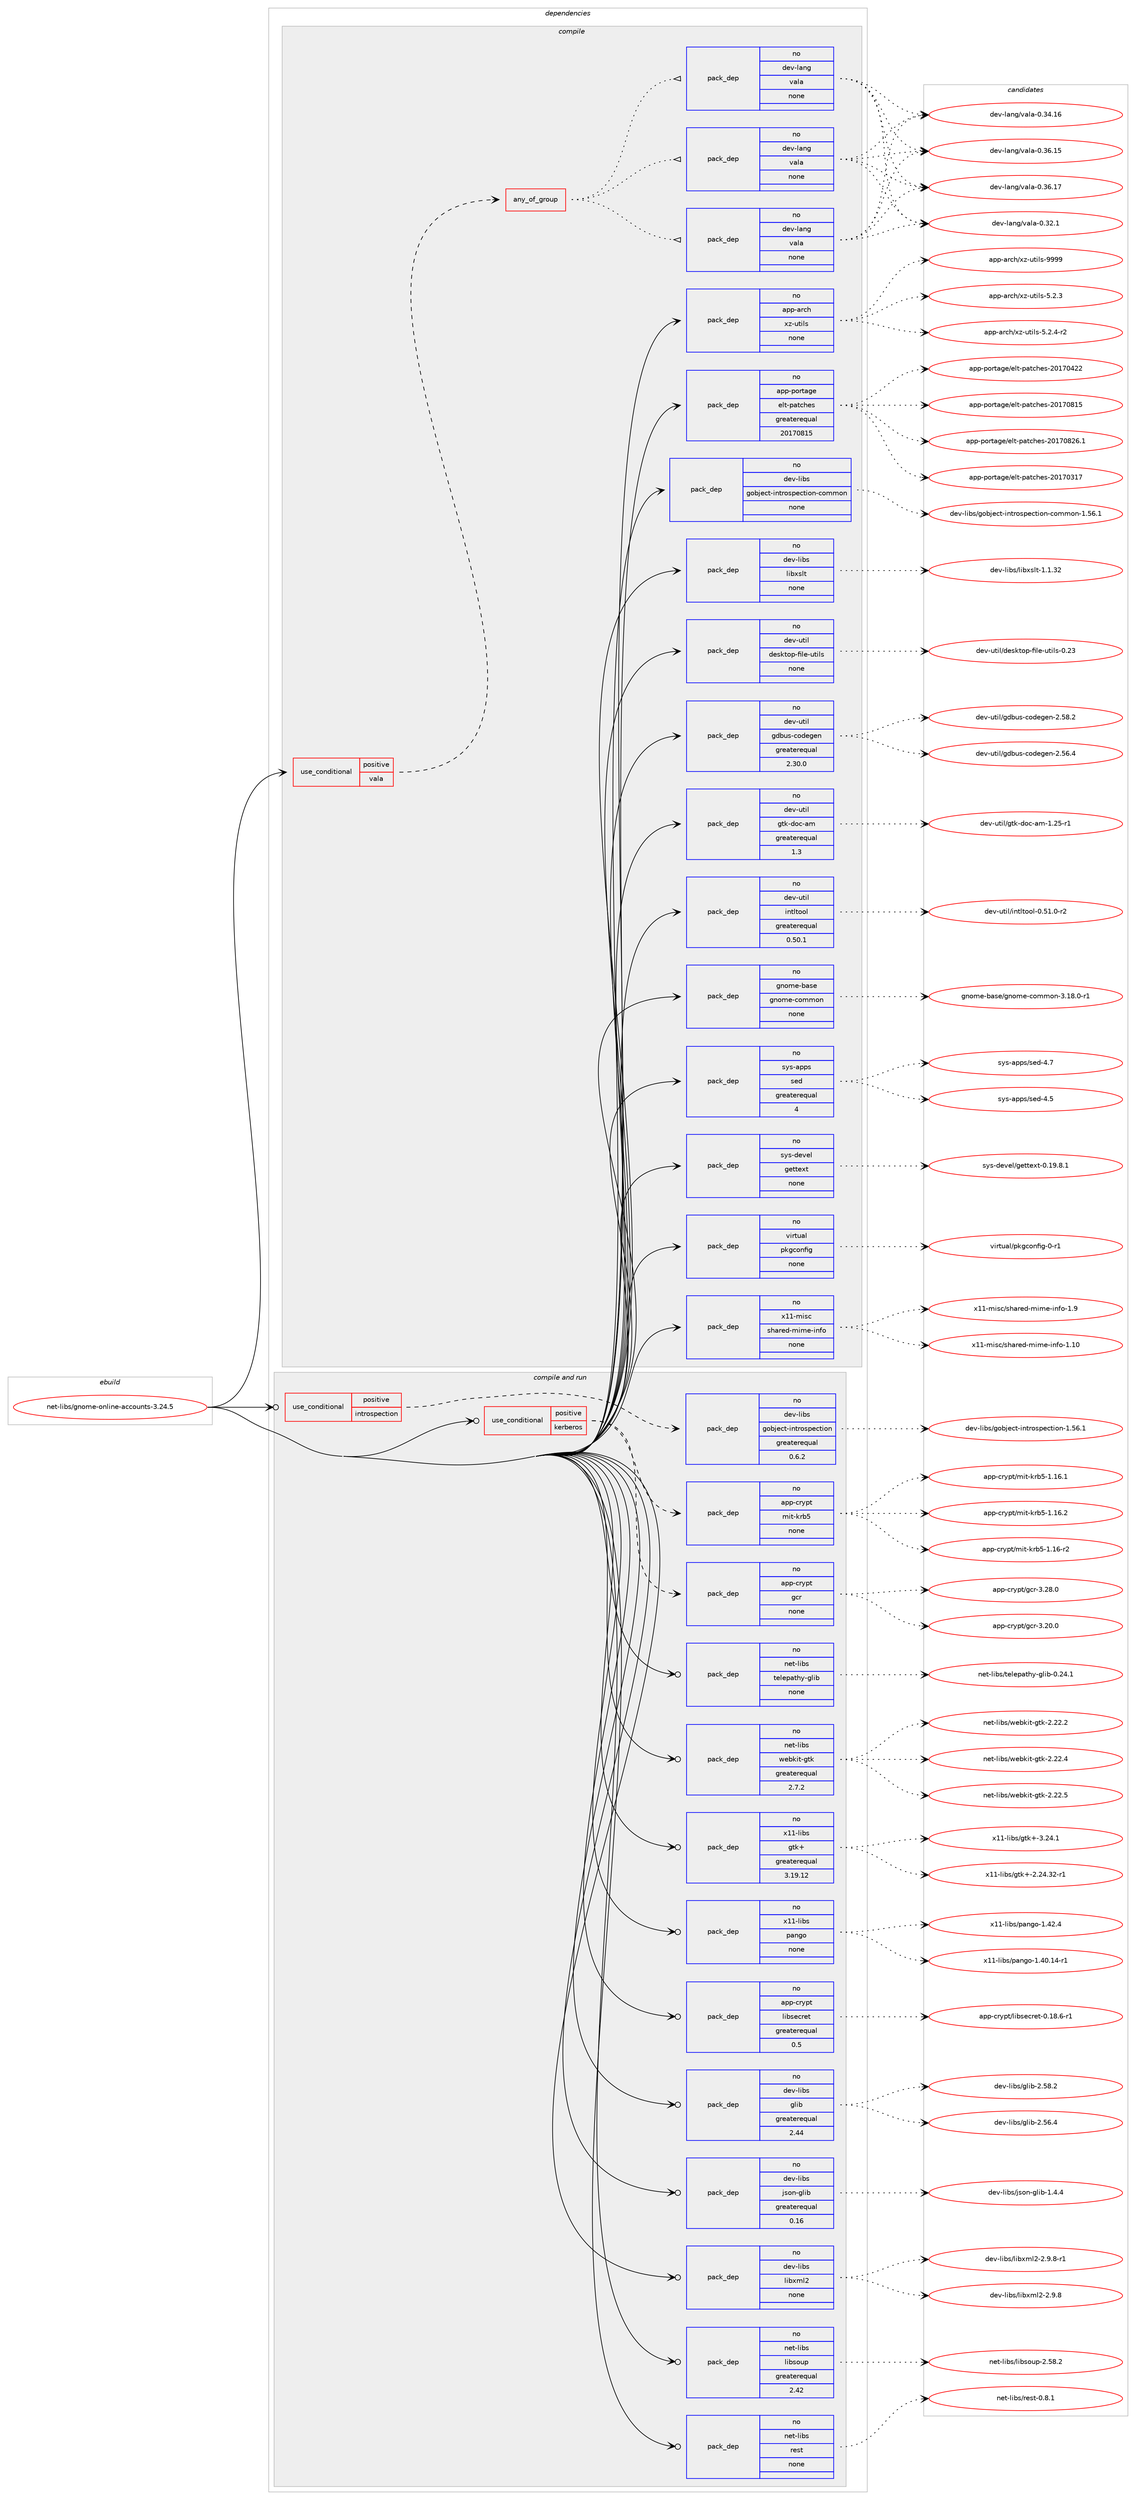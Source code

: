 digraph prolog {

# *************
# Graph options
# *************

newrank=true;
concentrate=true;
compound=true;
graph [rankdir=LR,fontname=Helvetica,fontsize=10,ranksep=1.5];#, ranksep=2.5, nodesep=0.2];
edge  [arrowhead=vee];
node  [fontname=Helvetica,fontsize=10];

# **********
# The ebuild
# **********

subgraph cluster_leftcol {
color=gray;
rank=same;
label=<<i>ebuild</i>>;
id [label="net-libs/gnome-online-accounts-3.24.5", color=red, width=4, href="../net-libs/gnome-online-accounts-3.24.5.svg"];
}

# ****************
# The dependencies
# ****************

subgraph cluster_midcol {
color=gray;
label=<<i>dependencies</i>>;
subgraph cluster_compile {
fillcolor="#eeeeee";
style=filled;
label=<<i>compile</i>>;
subgraph cond670 {
dependency3949 [label=<<TABLE BORDER="0" CELLBORDER="1" CELLSPACING="0" CELLPADDING="4"><TR><TD ROWSPAN="3" CELLPADDING="10">use_conditional</TD></TR><TR><TD>positive</TD></TR><TR><TD>vala</TD></TR></TABLE>>, shape=none, color=red];
subgraph any108 {
dependency3950 [label=<<TABLE BORDER="0" CELLBORDER="1" CELLSPACING="0" CELLPADDING="4"><TR><TD CELLPADDING="10">any_of_group</TD></TR></TABLE>>, shape=none, color=red];subgraph pack3170 {
dependency3951 [label=<<TABLE BORDER="0" CELLBORDER="1" CELLSPACING="0" CELLPADDING="4" WIDTH="220"><TR><TD ROWSPAN="6" CELLPADDING="30">pack_dep</TD></TR><TR><TD WIDTH="110">no</TD></TR><TR><TD>dev-lang</TD></TR><TR><TD>vala</TD></TR><TR><TD>none</TD></TR><TR><TD></TD></TR></TABLE>>, shape=none, color=blue];
}
dependency3950:e -> dependency3951:w [weight=20,style="dotted",arrowhead="oinv"];
subgraph pack3171 {
dependency3952 [label=<<TABLE BORDER="0" CELLBORDER="1" CELLSPACING="0" CELLPADDING="4" WIDTH="220"><TR><TD ROWSPAN="6" CELLPADDING="30">pack_dep</TD></TR><TR><TD WIDTH="110">no</TD></TR><TR><TD>dev-lang</TD></TR><TR><TD>vala</TD></TR><TR><TD>none</TD></TR><TR><TD></TD></TR></TABLE>>, shape=none, color=blue];
}
dependency3950:e -> dependency3952:w [weight=20,style="dotted",arrowhead="oinv"];
subgraph pack3172 {
dependency3953 [label=<<TABLE BORDER="0" CELLBORDER="1" CELLSPACING="0" CELLPADDING="4" WIDTH="220"><TR><TD ROWSPAN="6" CELLPADDING="30">pack_dep</TD></TR><TR><TD WIDTH="110">no</TD></TR><TR><TD>dev-lang</TD></TR><TR><TD>vala</TD></TR><TR><TD>none</TD></TR><TR><TD></TD></TR></TABLE>>, shape=none, color=blue];
}
dependency3950:e -> dependency3953:w [weight=20,style="dotted",arrowhead="oinv"];
}
dependency3949:e -> dependency3950:w [weight=20,style="dashed",arrowhead="vee"];
}
id:e -> dependency3949:w [weight=20,style="solid",arrowhead="vee"];
subgraph pack3173 {
dependency3954 [label=<<TABLE BORDER="0" CELLBORDER="1" CELLSPACING="0" CELLPADDING="4" WIDTH="220"><TR><TD ROWSPAN="6" CELLPADDING="30">pack_dep</TD></TR><TR><TD WIDTH="110">no</TD></TR><TR><TD>app-arch</TD></TR><TR><TD>xz-utils</TD></TR><TR><TD>none</TD></TR><TR><TD></TD></TR></TABLE>>, shape=none, color=blue];
}
id:e -> dependency3954:w [weight=20,style="solid",arrowhead="vee"];
subgraph pack3174 {
dependency3955 [label=<<TABLE BORDER="0" CELLBORDER="1" CELLSPACING="0" CELLPADDING="4" WIDTH="220"><TR><TD ROWSPAN="6" CELLPADDING="30">pack_dep</TD></TR><TR><TD WIDTH="110">no</TD></TR><TR><TD>app-portage</TD></TR><TR><TD>elt-patches</TD></TR><TR><TD>greaterequal</TD></TR><TR><TD>20170815</TD></TR></TABLE>>, shape=none, color=blue];
}
id:e -> dependency3955:w [weight=20,style="solid",arrowhead="vee"];
subgraph pack3175 {
dependency3956 [label=<<TABLE BORDER="0" CELLBORDER="1" CELLSPACING="0" CELLPADDING="4" WIDTH="220"><TR><TD ROWSPAN="6" CELLPADDING="30">pack_dep</TD></TR><TR><TD WIDTH="110">no</TD></TR><TR><TD>dev-libs</TD></TR><TR><TD>gobject-introspection-common</TD></TR><TR><TD>none</TD></TR><TR><TD></TD></TR></TABLE>>, shape=none, color=blue];
}
id:e -> dependency3956:w [weight=20,style="solid",arrowhead="vee"];
subgraph pack3176 {
dependency3957 [label=<<TABLE BORDER="0" CELLBORDER="1" CELLSPACING="0" CELLPADDING="4" WIDTH="220"><TR><TD ROWSPAN="6" CELLPADDING="30">pack_dep</TD></TR><TR><TD WIDTH="110">no</TD></TR><TR><TD>dev-libs</TD></TR><TR><TD>libxslt</TD></TR><TR><TD>none</TD></TR><TR><TD></TD></TR></TABLE>>, shape=none, color=blue];
}
id:e -> dependency3957:w [weight=20,style="solid",arrowhead="vee"];
subgraph pack3177 {
dependency3958 [label=<<TABLE BORDER="0" CELLBORDER="1" CELLSPACING="0" CELLPADDING="4" WIDTH="220"><TR><TD ROWSPAN="6" CELLPADDING="30">pack_dep</TD></TR><TR><TD WIDTH="110">no</TD></TR><TR><TD>dev-util</TD></TR><TR><TD>desktop-file-utils</TD></TR><TR><TD>none</TD></TR><TR><TD></TD></TR></TABLE>>, shape=none, color=blue];
}
id:e -> dependency3958:w [weight=20,style="solid",arrowhead="vee"];
subgraph pack3178 {
dependency3959 [label=<<TABLE BORDER="0" CELLBORDER="1" CELLSPACING="0" CELLPADDING="4" WIDTH="220"><TR><TD ROWSPAN="6" CELLPADDING="30">pack_dep</TD></TR><TR><TD WIDTH="110">no</TD></TR><TR><TD>dev-util</TD></TR><TR><TD>gdbus-codegen</TD></TR><TR><TD>greaterequal</TD></TR><TR><TD>2.30.0</TD></TR></TABLE>>, shape=none, color=blue];
}
id:e -> dependency3959:w [weight=20,style="solid",arrowhead="vee"];
subgraph pack3179 {
dependency3960 [label=<<TABLE BORDER="0" CELLBORDER="1" CELLSPACING="0" CELLPADDING="4" WIDTH="220"><TR><TD ROWSPAN="6" CELLPADDING="30">pack_dep</TD></TR><TR><TD WIDTH="110">no</TD></TR><TR><TD>dev-util</TD></TR><TR><TD>gtk-doc-am</TD></TR><TR><TD>greaterequal</TD></TR><TR><TD>1.3</TD></TR></TABLE>>, shape=none, color=blue];
}
id:e -> dependency3960:w [weight=20,style="solid",arrowhead="vee"];
subgraph pack3180 {
dependency3961 [label=<<TABLE BORDER="0" CELLBORDER="1" CELLSPACING="0" CELLPADDING="4" WIDTH="220"><TR><TD ROWSPAN="6" CELLPADDING="30">pack_dep</TD></TR><TR><TD WIDTH="110">no</TD></TR><TR><TD>dev-util</TD></TR><TR><TD>intltool</TD></TR><TR><TD>greaterequal</TD></TR><TR><TD>0.50.1</TD></TR></TABLE>>, shape=none, color=blue];
}
id:e -> dependency3961:w [weight=20,style="solid",arrowhead="vee"];
subgraph pack3181 {
dependency3962 [label=<<TABLE BORDER="0" CELLBORDER="1" CELLSPACING="0" CELLPADDING="4" WIDTH="220"><TR><TD ROWSPAN="6" CELLPADDING="30">pack_dep</TD></TR><TR><TD WIDTH="110">no</TD></TR><TR><TD>gnome-base</TD></TR><TR><TD>gnome-common</TD></TR><TR><TD>none</TD></TR><TR><TD></TD></TR></TABLE>>, shape=none, color=blue];
}
id:e -> dependency3962:w [weight=20,style="solid",arrowhead="vee"];
subgraph pack3182 {
dependency3963 [label=<<TABLE BORDER="0" CELLBORDER="1" CELLSPACING="0" CELLPADDING="4" WIDTH="220"><TR><TD ROWSPAN="6" CELLPADDING="30">pack_dep</TD></TR><TR><TD WIDTH="110">no</TD></TR><TR><TD>sys-apps</TD></TR><TR><TD>sed</TD></TR><TR><TD>greaterequal</TD></TR><TR><TD>4</TD></TR></TABLE>>, shape=none, color=blue];
}
id:e -> dependency3963:w [weight=20,style="solid",arrowhead="vee"];
subgraph pack3183 {
dependency3964 [label=<<TABLE BORDER="0" CELLBORDER="1" CELLSPACING="0" CELLPADDING="4" WIDTH="220"><TR><TD ROWSPAN="6" CELLPADDING="30">pack_dep</TD></TR><TR><TD WIDTH="110">no</TD></TR><TR><TD>sys-devel</TD></TR><TR><TD>gettext</TD></TR><TR><TD>none</TD></TR><TR><TD></TD></TR></TABLE>>, shape=none, color=blue];
}
id:e -> dependency3964:w [weight=20,style="solid",arrowhead="vee"];
subgraph pack3184 {
dependency3965 [label=<<TABLE BORDER="0" CELLBORDER="1" CELLSPACING="0" CELLPADDING="4" WIDTH="220"><TR><TD ROWSPAN="6" CELLPADDING="30">pack_dep</TD></TR><TR><TD WIDTH="110">no</TD></TR><TR><TD>virtual</TD></TR><TR><TD>pkgconfig</TD></TR><TR><TD>none</TD></TR><TR><TD></TD></TR></TABLE>>, shape=none, color=blue];
}
id:e -> dependency3965:w [weight=20,style="solid",arrowhead="vee"];
subgraph pack3185 {
dependency3966 [label=<<TABLE BORDER="0" CELLBORDER="1" CELLSPACING="0" CELLPADDING="4" WIDTH="220"><TR><TD ROWSPAN="6" CELLPADDING="30">pack_dep</TD></TR><TR><TD WIDTH="110">no</TD></TR><TR><TD>x11-misc</TD></TR><TR><TD>shared-mime-info</TD></TR><TR><TD>none</TD></TR><TR><TD></TD></TR></TABLE>>, shape=none, color=blue];
}
id:e -> dependency3966:w [weight=20,style="solid",arrowhead="vee"];
}
subgraph cluster_compileandrun {
fillcolor="#eeeeee";
style=filled;
label=<<i>compile and run</i>>;
subgraph cond671 {
dependency3967 [label=<<TABLE BORDER="0" CELLBORDER="1" CELLSPACING="0" CELLPADDING="4"><TR><TD ROWSPAN="3" CELLPADDING="10">use_conditional</TD></TR><TR><TD>positive</TD></TR><TR><TD>introspection</TD></TR></TABLE>>, shape=none, color=red];
subgraph pack3186 {
dependency3968 [label=<<TABLE BORDER="0" CELLBORDER="1" CELLSPACING="0" CELLPADDING="4" WIDTH="220"><TR><TD ROWSPAN="6" CELLPADDING="30">pack_dep</TD></TR><TR><TD WIDTH="110">no</TD></TR><TR><TD>dev-libs</TD></TR><TR><TD>gobject-introspection</TD></TR><TR><TD>greaterequal</TD></TR><TR><TD>0.6.2</TD></TR></TABLE>>, shape=none, color=blue];
}
dependency3967:e -> dependency3968:w [weight=20,style="dashed",arrowhead="vee"];
}
id:e -> dependency3967:w [weight=20,style="solid",arrowhead="odotvee"];
subgraph cond672 {
dependency3969 [label=<<TABLE BORDER="0" CELLBORDER="1" CELLSPACING="0" CELLPADDING="4"><TR><TD ROWSPAN="3" CELLPADDING="10">use_conditional</TD></TR><TR><TD>positive</TD></TR><TR><TD>kerberos</TD></TR></TABLE>>, shape=none, color=red];
subgraph pack3187 {
dependency3970 [label=<<TABLE BORDER="0" CELLBORDER="1" CELLSPACING="0" CELLPADDING="4" WIDTH="220"><TR><TD ROWSPAN="6" CELLPADDING="30">pack_dep</TD></TR><TR><TD WIDTH="110">no</TD></TR><TR><TD>app-crypt</TD></TR><TR><TD>gcr</TD></TR><TR><TD>none</TD></TR><TR><TD></TD></TR></TABLE>>, shape=none, color=blue];
}
dependency3969:e -> dependency3970:w [weight=20,style="dashed",arrowhead="vee"];
subgraph pack3188 {
dependency3971 [label=<<TABLE BORDER="0" CELLBORDER="1" CELLSPACING="0" CELLPADDING="4" WIDTH="220"><TR><TD ROWSPAN="6" CELLPADDING="30">pack_dep</TD></TR><TR><TD WIDTH="110">no</TD></TR><TR><TD>app-crypt</TD></TR><TR><TD>mit-krb5</TD></TR><TR><TD>none</TD></TR><TR><TD></TD></TR></TABLE>>, shape=none, color=blue];
}
dependency3969:e -> dependency3971:w [weight=20,style="dashed",arrowhead="vee"];
}
id:e -> dependency3969:w [weight=20,style="solid",arrowhead="odotvee"];
subgraph pack3189 {
dependency3972 [label=<<TABLE BORDER="0" CELLBORDER="1" CELLSPACING="0" CELLPADDING="4" WIDTH="220"><TR><TD ROWSPAN="6" CELLPADDING="30">pack_dep</TD></TR><TR><TD WIDTH="110">no</TD></TR><TR><TD>app-crypt</TD></TR><TR><TD>libsecret</TD></TR><TR><TD>greaterequal</TD></TR><TR><TD>0.5</TD></TR></TABLE>>, shape=none, color=blue];
}
id:e -> dependency3972:w [weight=20,style="solid",arrowhead="odotvee"];
subgraph pack3190 {
dependency3973 [label=<<TABLE BORDER="0" CELLBORDER="1" CELLSPACING="0" CELLPADDING="4" WIDTH="220"><TR><TD ROWSPAN="6" CELLPADDING="30">pack_dep</TD></TR><TR><TD WIDTH="110">no</TD></TR><TR><TD>dev-libs</TD></TR><TR><TD>glib</TD></TR><TR><TD>greaterequal</TD></TR><TR><TD>2.44</TD></TR></TABLE>>, shape=none, color=blue];
}
id:e -> dependency3973:w [weight=20,style="solid",arrowhead="odotvee"];
subgraph pack3191 {
dependency3974 [label=<<TABLE BORDER="0" CELLBORDER="1" CELLSPACING="0" CELLPADDING="4" WIDTH="220"><TR><TD ROWSPAN="6" CELLPADDING="30">pack_dep</TD></TR><TR><TD WIDTH="110">no</TD></TR><TR><TD>dev-libs</TD></TR><TR><TD>json-glib</TD></TR><TR><TD>greaterequal</TD></TR><TR><TD>0.16</TD></TR></TABLE>>, shape=none, color=blue];
}
id:e -> dependency3974:w [weight=20,style="solid",arrowhead="odotvee"];
subgraph pack3192 {
dependency3975 [label=<<TABLE BORDER="0" CELLBORDER="1" CELLSPACING="0" CELLPADDING="4" WIDTH="220"><TR><TD ROWSPAN="6" CELLPADDING="30">pack_dep</TD></TR><TR><TD WIDTH="110">no</TD></TR><TR><TD>dev-libs</TD></TR><TR><TD>libxml2</TD></TR><TR><TD>none</TD></TR><TR><TD></TD></TR></TABLE>>, shape=none, color=blue];
}
id:e -> dependency3975:w [weight=20,style="solid",arrowhead="odotvee"];
subgraph pack3193 {
dependency3976 [label=<<TABLE BORDER="0" CELLBORDER="1" CELLSPACING="0" CELLPADDING="4" WIDTH="220"><TR><TD ROWSPAN="6" CELLPADDING="30">pack_dep</TD></TR><TR><TD WIDTH="110">no</TD></TR><TR><TD>net-libs</TD></TR><TR><TD>libsoup</TD></TR><TR><TD>greaterequal</TD></TR><TR><TD>2.42</TD></TR></TABLE>>, shape=none, color=blue];
}
id:e -> dependency3976:w [weight=20,style="solid",arrowhead="odotvee"];
subgraph pack3194 {
dependency3977 [label=<<TABLE BORDER="0" CELLBORDER="1" CELLSPACING="0" CELLPADDING="4" WIDTH="220"><TR><TD ROWSPAN="6" CELLPADDING="30">pack_dep</TD></TR><TR><TD WIDTH="110">no</TD></TR><TR><TD>net-libs</TD></TR><TR><TD>rest</TD></TR><TR><TD>none</TD></TR><TR><TD></TD></TR></TABLE>>, shape=none, color=blue];
}
id:e -> dependency3977:w [weight=20,style="solid",arrowhead="odotvee"];
subgraph pack3195 {
dependency3978 [label=<<TABLE BORDER="0" CELLBORDER="1" CELLSPACING="0" CELLPADDING="4" WIDTH="220"><TR><TD ROWSPAN="6" CELLPADDING="30">pack_dep</TD></TR><TR><TD WIDTH="110">no</TD></TR><TR><TD>net-libs</TD></TR><TR><TD>telepathy-glib</TD></TR><TR><TD>none</TD></TR><TR><TD></TD></TR></TABLE>>, shape=none, color=blue];
}
id:e -> dependency3978:w [weight=20,style="solid",arrowhead="odotvee"];
subgraph pack3196 {
dependency3979 [label=<<TABLE BORDER="0" CELLBORDER="1" CELLSPACING="0" CELLPADDING="4" WIDTH="220"><TR><TD ROWSPAN="6" CELLPADDING="30">pack_dep</TD></TR><TR><TD WIDTH="110">no</TD></TR><TR><TD>net-libs</TD></TR><TR><TD>webkit-gtk</TD></TR><TR><TD>greaterequal</TD></TR><TR><TD>2.7.2</TD></TR></TABLE>>, shape=none, color=blue];
}
id:e -> dependency3979:w [weight=20,style="solid",arrowhead="odotvee"];
subgraph pack3197 {
dependency3980 [label=<<TABLE BORDER="0" CELLBORDER="1" CELLSPACING="0" CELLPADDING="4" WIDTH="220"><TR><TD ROWSPAN="6" CELLPADDING="30">pack_dep</TD></TR><TR><TD WIDTH="110">no</TD></TR><TR><TD>x11-libs</TD></TR><TR><TD>gtk+</TD></TR><TR><TD>greaterequal</TD></TR><TR><TD>3.19.12</TD></TR></TABLE>>, shape=none, color=blue];
}
id:e -> dependency3980:w [weight=20,style="solid",arrowhead="odotvee"];
subgraph pack3198 {
dependency3981 [label=<<TABLE BORDER="0" CELLBORDER="1" CELLSPACING="0" CELLPADDING="4" WIDTH="220"><TR><TD ROWSPAN="6" CELLPADDING="30">pack_dep</TD></TR><TR><TD WIDTH="110">no</TD></TR><TR><TD>x11-libs</TD></TR><TR><TD>pango</TD></TR><TR><TD>none</TD></TR><TR><TD></TD></TR></TABLE>>, shape=none, color=blue];
}
id:e -> dependency3981:w [weight=20,style="solid",arrowhead="odotvee"];
}
subgraph cluster_run {
fillcolor="#eeeeee";
style=filled;
label=<<i>run</i>>;
}
}

# **************
# The candidates
# **************

subgraph cluster_choices {
rank=same;
color=gray;
label=<<i>candidates</i>>;

subgraph choice3170 {
color=black;
nodesep=1;
choice100101118451089711010347118971089745484651504649 [label="dev-lang/vala-0.32.1", color=red, width=4,href="../dev-lang/vala-0.32.1.svg"];
choice10010111845108971101034711897108974548465152464954 [label="dev-lang/vala-0.34.16", color=red, width=4,href="../dev-lang/vala-0.34.16.svg"];
choice10010111845108971101034711897108974548465154464953 [label="dev-lang/vala-0.36.15", color=red, width=4,href="../dev-lang/vala-0.36.15.svg"];
choice10010111845108971101034711897108974548465154464955 [label="dev-lang/vala-0.36.17", color=red, width=4,href="../dev-lang/vala-0.36.17.svg"];
dependency3951:e -> choice100101118451089711010347118971089745484651504649:w [style=dotted,weight="100"];
dependency3951:e -> choice10010111845108971101034711897108974548465152464954:w [style=dotted,weight="100"];
dependency3951:e -> choice10010111845108971101034711897108974548465154464953:w [style=dotted,weight="100"];
dependency3951:e -> choice10010111845108971101034711897108974548465154464955:w [style=dotted,weight="100"];
}
subgraph choice3171 {
color=black;
nodesep=1;
choice100101118451089711010347118971089745484651504649 [label="dev-lang/vala-0.32.1", color=red, width=4,href="../dev-lang/vala-0.32.1.svg"];
choice10010111845108971101034711897108974548465152464954 [label="dev-lang/vala-0.34.16", color=red, width=4,href="../dev-lang/vala-0.34.16.svg"];
choice10010111845108971101034711897108974548465154464953 [label="dev-lang/vala-0.36.15", color=red, width=4,href="../dev-lang/vala-0.36.15.svg"];
choice10010111845108971101034711897108974548465154464955 [label="dev-lang/vala-0.36.17", color=red, width=4,href="../dev-lang/vala-0.36.17.svg"];
dependency3952:e -> choice100101118451089711010347118971089745484651504649:w [style=dotted,weight="100"];
dependency3952:e -> choice10010111845108971101034711897108974548465152464954:w [style=dotted,weight="100"];
dependency3952:e -> choice10010111845108971101034711897108974548465154464953:w [style=dotted,weight="100"];
dependency3952:e -> choice10010111845108971101034711897108974548465154464955:w [style=dotted,weight="100"];
}
subgraph choice3172 {
color=black;
nodesep=1;
choice100101118451089711010347118971089745484651504649 [label="dev-lang/vala-0.32.1", color=red, width=4,href="../dev-lang/vala-0.32.1.svg"];
choice10010111845108971101034711897108974548465152464954 [label="dev-lang/vala-0.34.16", color=red, width=4,href="../dev-lang/vala-0.34.16.svg"];
choice10010111845108971101034711897108974548465154464953 [label="dev-lang/vala-0.36.15", color=red, width=4,href="../dev-lang/vala-0.36.15.svg"];
choice10010111845108971101034711897108974548465154464955 [label="dev-lang/vala-0.36.17", color=red, width=4,href="../dev-lang/vala-0.36.17.svg"];
dependency3953:e -> choice100101118451089711010347118971089745484651504649:w [style=dotted,weight="100"];
dependency3953:e -> choice10010111845108971101034711897108974548465152464954:w [style=dotted,weight="100"];
dependency3953:e -> choice10010111845108971101034711897108974548465154464953:w [style=dotted,weight="100"];
dependency3953:e -> choice10010111845108971101034711897108974548465154464955:w [style=dotted,weight="100"];
}
subgraph choice3173 {
color=black;
nodesep=1;
choice971121124597114991044712012245117116105108115455346504651 [label="app-arch/xz-utils-5.2.3", color=red, width=4,href="../app-arch/xz-utils-5.2.3.svg"];
choice9711211245971149910447120122451171161051081154553465046524511450 [label="app-arch/xz-utils-5.2.4-r2", color=red, width=4,href="../app-arch/xz-utils-5.2.4-r2.svg"];
choice9711211245971149910447120122451171161051081154557575757 [label="app-arch/xz-utils-9999", color=red, width=4,href="../app-arch/xz-utils-9999.svg"];
dependency3954:e -> choice971121124597114991044712012245117116105108115455346504651:w [style=dotted,weight="100"];
dependency3954:e -> choice9711211245971149910447120122451171161051081154553465046524511450:w [style=dotted,weight="100"];
dependency3954:e -> choice9711211245971149910447120122451171161051081154557575757:w [style=dotted,weight="100"];
}
subgraph choice3174 {
color=black;
nodesep=1;
choice97112112451121111141169710310147101108116451129711699104101115455048495548514955 [label="app-portage/elt-patches-20170317", color=red, width=4,href="../app-portage/elt-patches-20170317.svg"];
choice97112112451121111141169710310147101108116451129711699104101115455048495548525050 [label="app-portage/elt-patches-20170422", color=red, width=4,href="../app-portage/elt-patches-20170422.svg"];
choice97112112451121111141169710310147101108116451129711699104101115455048495548564953 [label="app-portage/elt-patches-20170815", color=red, width=4,href="../app-portage/elt-patches-20170815.svg"];
choice971121124511211111411697103101471011081164511297116991041011154550484955485650544649 [label="app-portage/elt-patches-20170826.1", color=red, width=4,href="../app-portage/elt-patches-20170826.1.svg"];
dependency3955:e -> choice97112112451121111141169710310147101108116451129711699104101115455048495548514955:w [style=dotted,weight="100"];
dependency3955:e -> choice97112112451121111141169710310147101108116451129711699104101115455048495548525050:w [style=dotted,weight="100"];
dependency3955:e -> choice97112112451121111141169710310147101108116451129711699104101115455048495548564953:w [style=dotted,weight="100"];
dependency3955:e -> choice971121124511211111411697103101471011081164511297116991041011154550484955485650544649:w [style=dotted,weight="100"];
}
subgraph choice3175 {
color=black;
nodesep=1;
choice10010111845108105981154710311198106101991164510511011611411111511210199116105111110459911110910911111045494653544649 [label="dev-libs/gobject-introspection-common-1.56.1", color=red, width=4,href="../dev-libs/gobject-introspection-common-1.56.1.svg"];
dependency3956:e -> choice10010111845108105981154710311198106101991164510511011611411111511210199116105111110459911110910911111045494653544649:w [style=dotted,weight="100"];
}
subgraph choice3176 {
color=black;
nodesep=1;
choice1001011184510810598115471081059812011510811645494649465150 [label="dev-libs/libxslt-1.1.32", color=red, width=4,href="../dev-libs/libxslt-1.1.32.svg"];
dependency3957:e -> choice1001011184510810598115471081059812011510811645494649465150:w [style=dotted,weight="100"];
}
subgraph choice3177 {
color=black;
nodesep=1;
choice100101118451171161051084710010111510711611111245102105108101451171161051081154548465051 [label="dev-util/desktop-file-utils-0.23", color=red, width=4,href="../dev-util/desktop-file-utils-0.23.svg"];
dependency3958:e -> choice100101118451171161051084710010111510711611111245102105108101451171161051081154548465051:w [style=dotted,weight="100"];
}
subgraph choice3178 {
color=black;
nodesep=1;
choice100101118451171161051084710310098117115459911110010110310111045504653544652 [label="dev-util/gdbus-codegen-2.56.4", color=red, width=4,href="../dev-util/gdbus-codegen-2.56.4.svg"];
choice100101118451171161051084710310098117115459911110010110310111045504653564650 [label="dev-util/gdbus-codegen-2.58.2", color=red, width=4,href="../dev-util/gdbus-codegen-2.58.2.svg"];
dependency3959:e -> choice100101118451171161051084710310098117115459911110010110310111045504653544652:w [style=dotted,weight="100"];
dependency3959:e -> choice100101118451171161051084710310098117115459911110010110310111045504653564650:w [style=dotted,weight="100"];
}
subgraph choice3179 {
color=black;
nodesep=1;
choice10010111845117116105108471031161074510011199459710945494650534511449 [label="dev-util/gtk-doc-am-1.25-r1", color=red, width=4,href="../dev-util/gtk-doc-am-1.25-r1.svg"];
dependency3960:e -> choice10010111845117116105108471031161074510011199459710945494650534511449:w [style=dotted,weight="100"];
}
subgraph choice3180 {
color=black;
nodesep=1;
choice1001011184511711610510847105110116108116111111108454846534946484511450 [label="dev-util/intltool-0.51.0-r2", color=red, width=4,href="../dev-util/intltool-0.51.0-r2.svg"];
dependency3961:e -> choice1001011184511711610510847105110116108116111111108454846534946484511450:w [style=dotted,weight="100"];
}
subgraph choice3181 {
color=black;
nodesep=1;
choice103110111109101459897115101471031101111091014599111109109111110455146495646484511449 [label="gnome-base/gnome-common-3.18.0-r1", color=red, width=4,href="../gnome-base/gnome-common-3.18.0-r1.svg"];
dependency3962:e -> choice103110111109101459897115101471031101111091014599111109109111110455146495646484511449:w [style=dotted,weight="100"];
}
subgraph choice3182 {
color=black;
nodesep=1;
choice11512111545971121121154711510110045524653 [label="sys-apps/sed-4.5", color=red, width=4,href="../sys-apps/sed-4.5.svg"];
choice11512111545971121121154711510110045524655 [label="sys-apps/sed-4.7", color=red, width=4,href="../sys-apps/sed-4.7.svg"];
dependency3963:e -> choice11512111545971121121154711510110045524653:w [style=dotted,weight="100"];
dependency3963:e -> choice11512111545971121121154711510110045524655:w [style=dotted,weight="100"];
}
subgraph choice3183 {
color=black;
nodesep=1;
choice1151211154510010111810110847103101116116101120116454846495746564649 [label="sys-devel/gettext-0.19.8.1", color=red, width=4,href="../sys-devel/gettext-0.19.8.1.svg"];
dependency3964:e -> choice1151211154510010111810110847103101116116101120116454846495746564649:w [style=dotted,weight="100"];
}
subgraph choice3184 {
color=black;
nodesep=1;
choice11810511411611797108471121071039911111010210510345484511449 [label="virtual/pkgconfig-0-r1", color=red, width=4,href="../virtual/pkgconfig-0-r1.svg"];
dependency3965:e -> choice11810511411611797108471121071039911111010210510345484511449:w [style=dotted,weight="100"];
}
subgraph choice3185 {
color=black;
nodesep=1;
choice12049494510910511599471151049711410110045109105109101451051101021114549464948 [label="x11-misc/shared-mime-info-1.10", color=red, width=4,href="../x11-misc/shared-mime-info-1.10.svg"];
choice120494945109105115994711510497114101100451091051091014510511010211145494657 [label="x11-misc/shared-mime-info-1.9", color=red, width=4,href="../x11-misc/shared-mime-info-1.9.svg"];
dependency3966:e -> choice12049494510910511599471151049711410110045109105109101451051101021114549464948:w [style=dotted,weight="100"];
dependency3966:e -> choice120494945109105115994711510497114101100451091051091014510511010211145494657:w [style=dotted,weight="100"];
}
subgraph choice3186 {
color=black;
nodesep=1;
choice1001011184510810598115471031119810610199116451051101161141111151121019911610511111045494653544649 [label="dev-libs/gobject-introspection-1.56.1", color=red, width=4,href="../dev-libs/gobject-introspection-1.56.1.svg"];
dependency3968:e -> choice1001011184510810598115471031119810610199116451051101161141111151121019911610511111045494653544649:w [style=dotted,weight="100"];
}
subgraph choice3187 {
color=black;
nodesep=1;
choice971121124599114121112116471039911445514650484648 [label="app-crypt/gcr-3.20.0", color=red, width=4,href="../app-crypt/gcr-3.20.0.svg"];
choice971121124599114121112116471039911445514650564648 [label="app-crypt/gcr-3.28.0", color=red, width=4,href="../app-crypt/gcr-3.28.0.svg"];
dependency3970:e -> choice971121124599114121112116471039911445514650484648:w [style=dotted,weight="100"];
dependency3970:e -> choice971121124599114121112116471039911445514650564648:w [style=dotted,weight="100"];
}
subgraph choice3188 {
color=black;
nodesep=1;
choice9711211245991141211121164710910511645107114985345494649544511450 [label="app-crypt/mit-krb5-1.16-r2", color=red, width=4,href="../app-crypt/mit-krb5-1.16-r2.svg"];
choice9711211245991141211121164710910511645107114985345494649544649 [label="app-crypt/mit-krb5-1.16.1", color=red, width=4,href="../app-crypt/mit-krb5-1.16.1.svg"];
choice9711211245991141211121164710910511645107114985345494649544650 [label="app-crypt/mit-krb5-1.16.2", color=red, width=4,href="../app-crypt/mit-krb5-1.16.2.svg"];
dependency3971:e -> choice9711211245991141211121164710910511645107114985345494649544511450:w [style=dotted,weight="100"];
dependency3971:e -> choice9711211245991141211121164710910511645107114985345494649544649:w [style=dotted,weight="100"];
dependency3971:e -> choice9711211245991141211121164710910511645107114985345494649544650:w [style=dotted,weight="100"];
}
subgraph choice3189 {
color=black;
nodesep=1;
choice971121124599114121112116471081059811510199114101116454846495646544511449 [label="app-crypt/libsecret-0.18.6-r1", color=red, width=4,href="../app-crypt/libsecret-0.18.6-r1.svg"];
dependency3972:e -> choice971121124599114121112116471081059811510199114101116454846495646544511449:w [style=dotted,weight="100"];
}
subgraph choice3190 {
color=black;
nodesep=1;
choice1001011184510810598115471031081059845504653544652 [label="dev-libs/glib-2.56.4", color=red, width=4,href="../dev-libs/glib-2.56.4.svg"];
choice1001011184510810598115471031081059845504653564650 [label="dev-libs/glib-2.58.2", color=red, width=4,href="../dev-libs/glib-2.58.2.svg"];
dependency3973:e -> choice1001011184510810598115471031081059845504653544652:w [style=dotted,weight="100"];
dependency3973:e -> choice1001011184510810598115471031081059845504653564650:w [style=dotted,weight="100"];
}
subgraph choice3191 {
color=black;
nodesep=1;
choice1001011184510810598115471061151111104510310810598454946524652 [label="dev-libs/json-glib-1.4.4", color=red, width=4,href="../dev-libs/json-glib-1.4.4.svg"];
dependency3974:e -> choice1001011184510810598115471061151111104510310810598454946524652:w [style=dotted,weight="100"];
}
subgraph choice3192 {
color=black;
nodesep=1;
choice1001011184510810598115471081059812010910850455046574656 [label="dev-libs/libxml2-2.9.8", color=red, width=4,href="../dev-libs/libxml2-2.9.8.svg"];
choice10010111845108105981154710810598120109108504550465746564511449 [label="dev-libs/libxml2-2.9.8-r1", color=red, width=4,href="../dev-libs/libxml2-2.9.8-r1.svg"];
dependency3975:e -> choice1001011184510810598115471081059812010910850455046574656:w [style=dotted,weight="100"];
dependency3975:e -> choice10010111845108105981154710810598120109108504550465746564511449:w [style=dotted,weight="100"];
}
subgraph choice3193 {
color=black;
nodesep=1;
choice1101011164510810598115471081059811511111711245504653564650 [label="net-libs/libsoup-2.58.2", color=red, width=4,href="../net-libs/libsoup-2.58.2.svg"];
dependency3976:e -> choice1101011164510810598115471081059811511111711245504653564650:w [style=dotted,weight="100"];
}
subgraph choice3194 {
color=black;
nodesep=1;
choice110101116451081059811547114101115116454846564649 [label="net-libs/rest-0.8.1", color=red, width=4,href="../net-libs/rest-0.8.1.svg"];
dependency3977:e -> choice110101116451081059811547114101115116454846564649:w [style=dotted,weight="100"];
}
subgraph choice3195 {
color=black;
nodesep=1;
choice11010111645108105981154711610110810111297116104121451031081059845484650524649 [label="net-libs/telepathy-glib-0.24.1", color=red, width=4,href="../net-libs/telepathy-glib-0.24.1.svg"];
dependency3978:e -> choice11010111645108105981154711610110810111297116104121451031081059845484650524649:w [style=dotted,weight="100"];
}
subgraph choice3196 {
color=black;
nodesep=1;
choice110101116451081059811547119101981071051164510311610745504650504650 [label="net-libs/webkit-gtk-2.22.2", color=red, width=4,href="../net-libs/webkit-gtk-2.22.2.svg"];
choice110101116451081059811547119101981071051164510311610745504650504652 [label="net-libs/webkit-gtk-2.22.4", color=red, width=4,href="../net-libs/webkit-gtk-2.22.4.svg"];
choice110101116451081059811547119101981071051164510311610745504650504653 [label="net-libs/webkit-gtk-2.22.5", color=red, width=4,href="../net-libs/webkit-gtk-2.22.5.svg"];
dependency3979:e -> choice110101116451081059811547119101981071051164510311610745504650504650:w [style=dotted,weight="100"];
dependency3979:e -> choice110101116451081059811547119101981071051164510311610745504650504652:w [style=dotted,weight="100"];
dependency3979:e -> choice110101116451081059811547119101981071051164510311610745504650504653:w [style=dotted,weight="100"];
}
subgraph choice3197 {
color=black;
nodesep=1;
choice12049494510810598115471031161074345504650524651504511449 [label="x11-libs/gtk+-2.24.32-r1", color=red, width=4,href="../x11-libs/gtk+-2.24.32-r1.svg"];
choice12049494510810598115471031161074345514650524649 [label="x11-libs/gtk+-3.24.1", color=red, width=4,href="../x11-libs/gtk+-3.24.1.svg"];
dependency3980:e -> choice12049494510810598115471031161074345504650524651504511449:w [style=dotted,weight="100"];
dependency3980:e -> choice12049494510810598115471031161074345514650524649:w [style=dotted,weight="100"];
}
subgraph choice3198 {
color=black;
nodesep=1;
choice12049494510810598115471129711010311145494652484649524511449 [label="x11-libs/pango-1.40.14-r1", color=red, width=4,href="../x11-libs/pango-1.40.14-r1.svg"];
choice12049494510810598115471129711010311145494652504652 [label="x11-libs/pango-1.42.4", color=red, width=4,href="../x11-libs/pango-1.42.4.svg"];
dependency3981:e -> choice12049494510810598115471129711010311145494652484649524511449:w [style=dotted,weight="100"];
dependency3981:e -> choice12049494510810598115471129711010311145494652504652:w [style=dotted,weight="100"];
}
}

}
